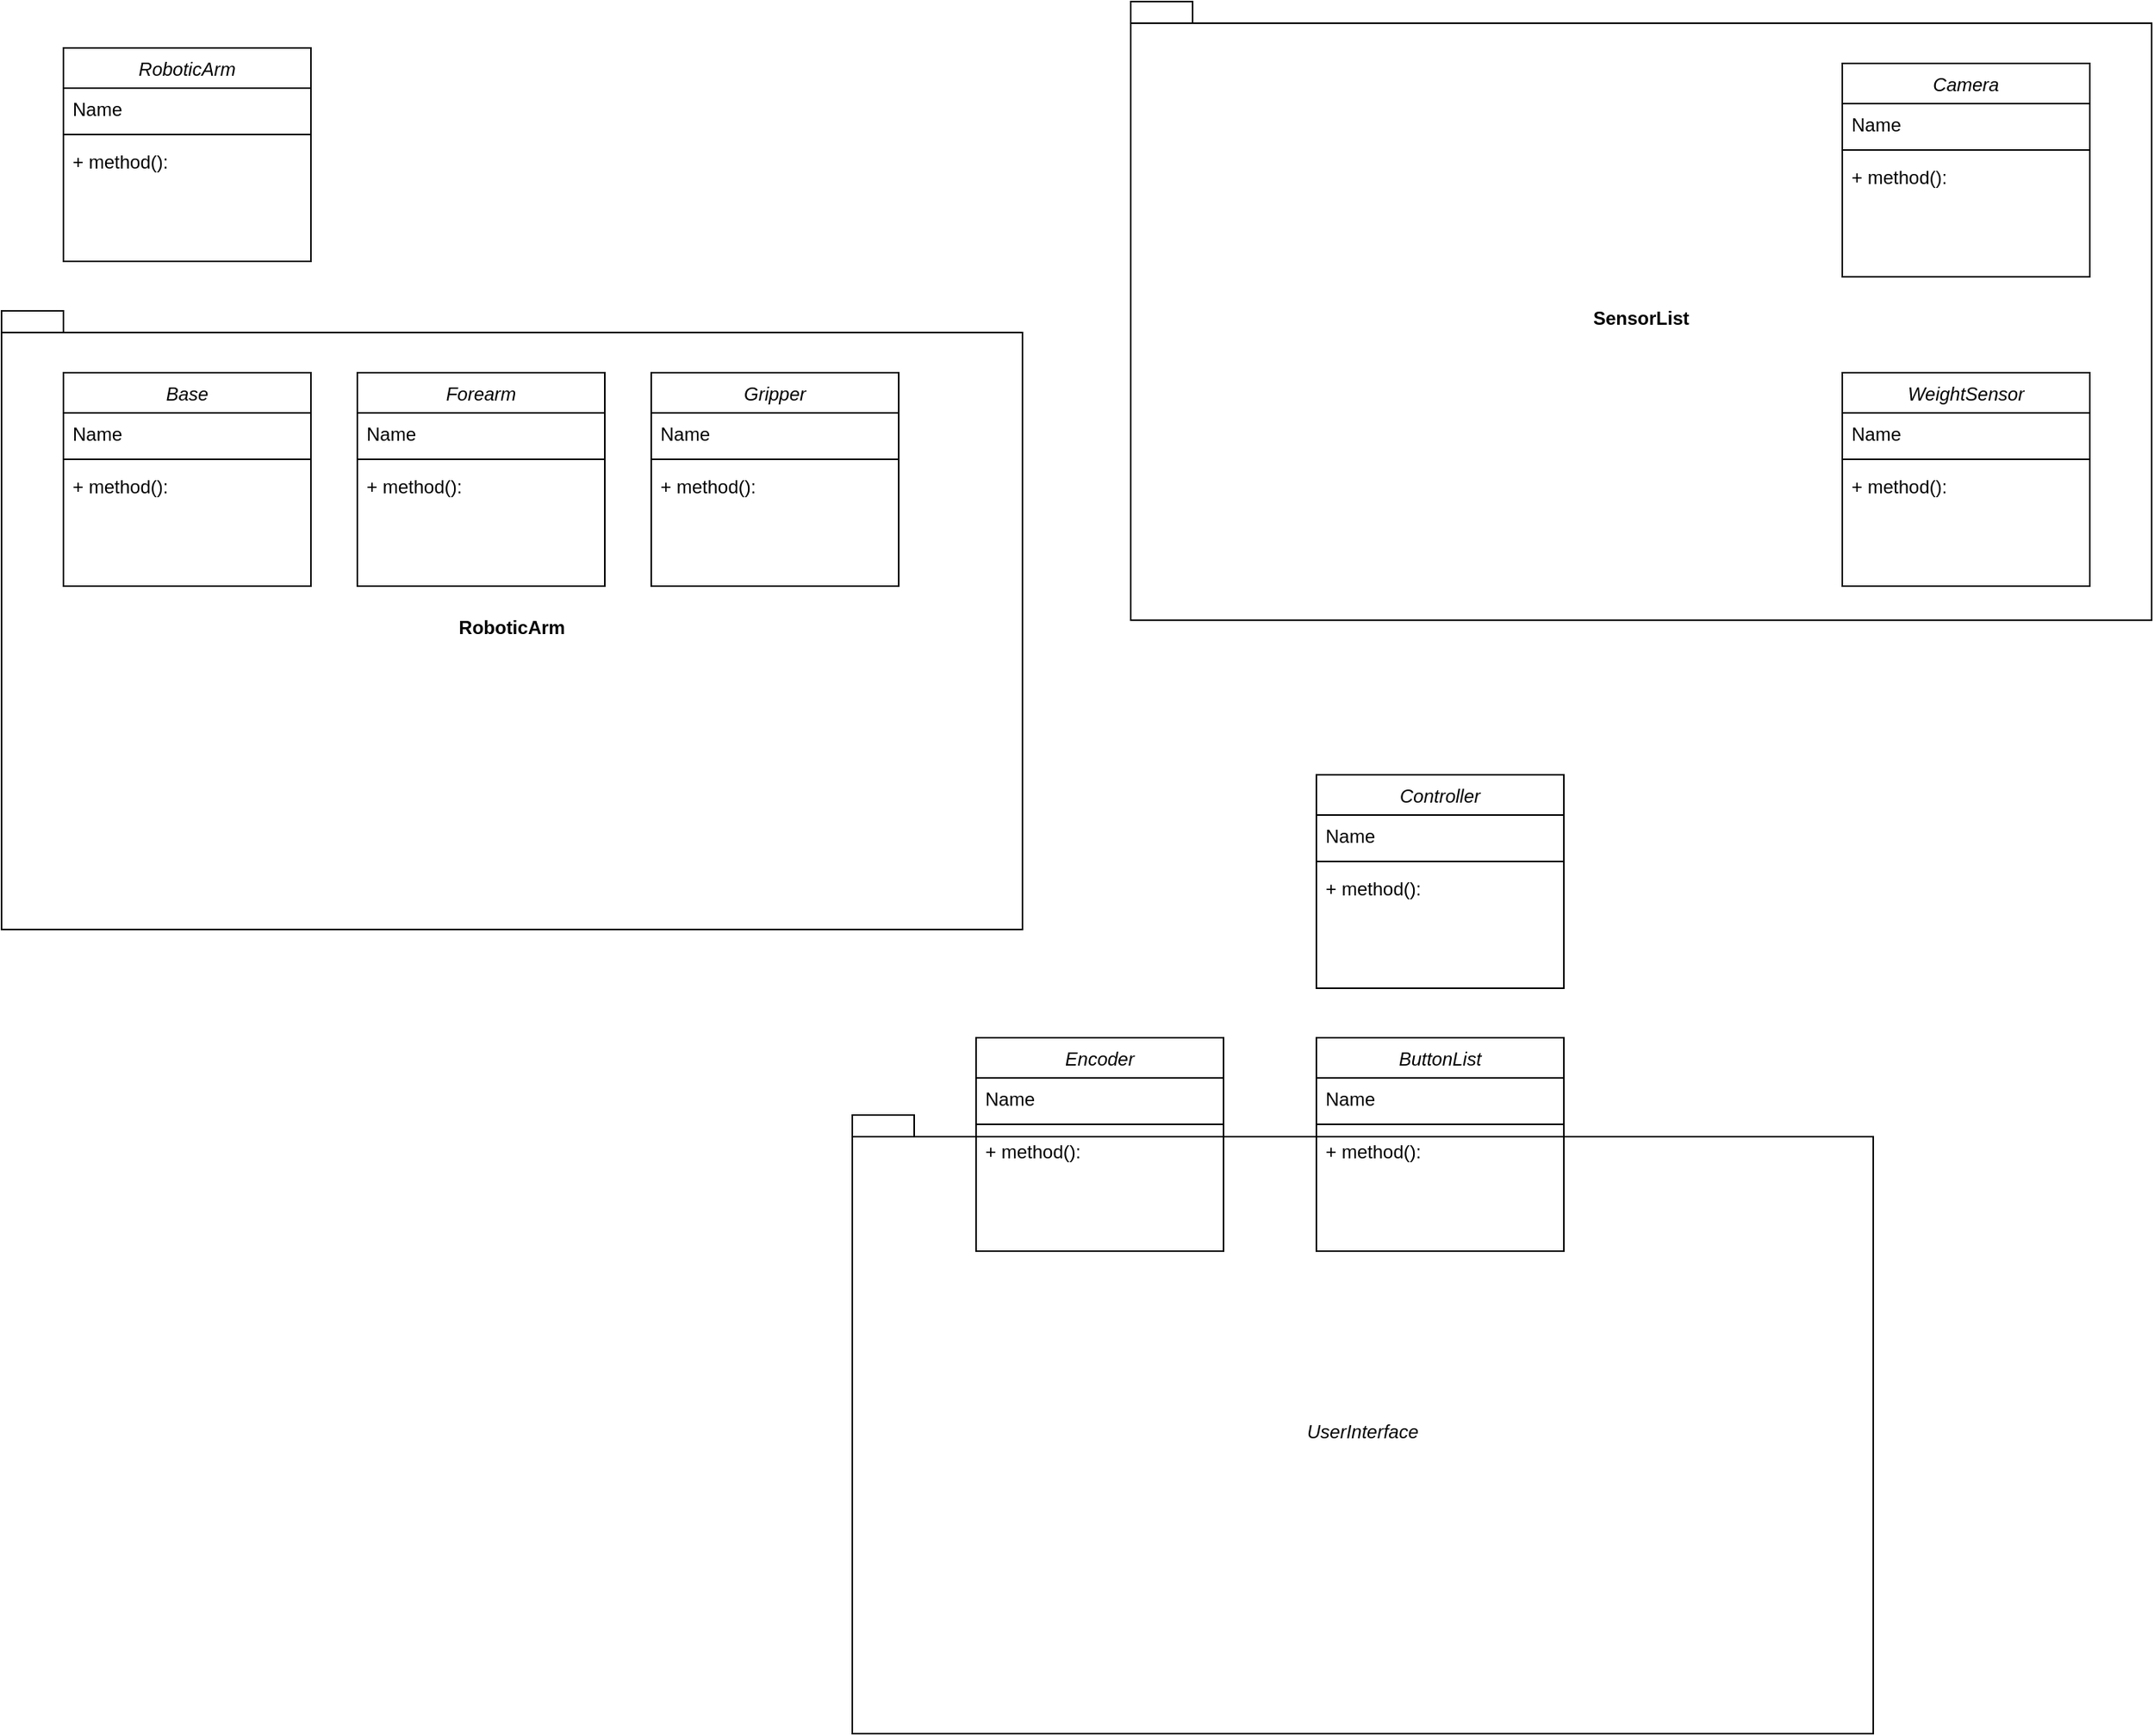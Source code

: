 <mxfile version="24.3.1" type="github">
  <diagram id="C5RBs43oDa-KdzZeNtuy" name="Page-1">
    <mxGraphModel dx="1740" dy="484" grid="1" gridSize="10" guides="1" tooltips="1" connect="1" arrows="1" fold="1" page="1" pageScale="1" pageWidth="827" pageHeight="1169" math="0" shadow="0">
      <root>
        <mxCell id="WIyWlLk6GJQsqaUBKTNV-0" />
        <mxCell id="WIyWlLk6GJQsqaUBKTNV-1" parent="WIyWlLk6GJQsqaUBKTNV-0" />
        <mxCell id="GrWi4ngUaVrdhrps9czZ-39" value="&lt;span style=&quot;font-style: italic; font-weight: 400; text-wrap: nowrap;&quot;&gt;UserInterface&lt;/span&gt;" style="shape=folder;fontStyle=1;spacingTop=10;tabWidth=40;tabHeight=14;tabPosition=left;html=1;whiteSpace=wrap;" vertex="1" parent="WIyWlLk6GJQsqaUBKTNV-1">
          <mxGeometry x="-50" y="720" width="660" height="400" as="geometry" />
        </mxCell>
        <mxCell id="GrWi4ngUaVrdhrps9czZ-21" value="SensorList" style="shape=folder;fontStyle=1;spacingTop=10;tabWidth=40;tabHeight=14;tabPosition=left;html=1;whiteSpace=wrap;" vertex="1" parent="WIyWlLk6GJQsqaUBKTNV-1">
          <mxGeometry x="130" width="660" height="400" as="geometry" />
        </mxCell>
        <mxCell id="GrWi4ngUaVrdhrps9czZ-20" value="RoboticArm" style="shape=folder;fontStyle=1;spacingTop=10;tabWidth=40;tabHeight=14;tabPosition=left;html=1;whiteSpace=wrap;" vertex="1" parent="WIyWlLk6GJQsqaUBKTNV-1">
          <mxGeometry x="-600" y="200" width="660" height="400" as="geometry" />
        </mxCell>
        <mxCell id="zkfFHV4jXpPFQw0GAbJ--0" value="RoboticArm" style="swimlane;fontStyle=2;align=center;verticalAlign=top;childLayout=stackLayout;horizontal=1;startSize=26;horizontalStack=0;resizeParent=1;resizeLast=0;collapsible=1;marginBottom=0;rounded=0;shadow=0;strokeWidth=1;" parent="WIyWlLk6GJQsqaUBKTNV-1" vertex="1">
          <mxGeometry x="-560" y="30" width="160" height="138" as="geometry">
            <mxRectangle x="230" y="140" width="160" height="26" as="alternateBounds" />
          </mxGeometry>
        </mxCell>
        <mxCell id="zkfFHV4jXpPFQw0GAbJ--1" value="Name" style="text;align=left;verticalAlign=top;spacingLeft=4;spacingRight=4;overflow=hidden;rotatable=0;points=[[0,0.5],[1,0.5]];portConstraint=eastwest;" parent="zkfFHV4jXpPFQw0GAbJ--0" vertex="1">
          <mxGeometry y="26" width="160" height="26" as="geometry" />
        </mxCell>
        <mxCell id="zkfFHV4jXpPFQw0GAbJ--4" value="" style="line;html=1;strokeWidth=1;align=left;verticalAlign=middle;spacingTop=-1;spacingLeft=3;spacingRight=3;rotatable=0;labelPosition=right;points=[];portConstraint=eastwest;" parent="zkfFHV4jXpPFQw0GAbJ--0" vertex="1">
          <mxGeometry y="52" width="160" height="8" as="geometry" />
        </mxCell>
        <mxCell id="zkfFHV4jXpPFQw0GAbJ--5" value="+ method():" style="text;align=left;verticalAlign=top;spacingLeft=4;spacingRight=4;overflow=hidden;rotatable=0;points=[[0,0.5],[1,0.5]];portConstraint=eastwest;" parent="zkfFHV4jXpPFQw0GAbJ--0" vertex="1">
          <mxGeometry y="60" width="160" height="26" as="geometry" />
        </mxCell>
        <mxCell id="GrWi4ngUaVrdhrps9czZ-0" value="Camera" style="swimlane;fontStyle=2;align=center;verticalAlign=top;childLayout=stackLayout;horizontal=1;startSize=26;horizontalStack=0;resizeParent=1;resizeLast=0;collapsible=1;marginBottom=0;rounded=0;shadow=0;strokeWidth=1;" vertex="1" parent="WIyWlLk6GJQsqaUBKTNV-1">
          <mxGeometry x="590" y="40" width="160" height="138" as="geometry">
            <mxRectangle x="230" y="140" width="160" height="26" as="alternateBounds" />
          </mxGeometry>
        </mxCell>
        <mxCell id="GrWi4ngUaVrdhrps9czZ-1" value="Name" style="text;align=left;verticalAlign=top;spacingLeft=4;spacingRight=4;overflow=hidden;rotatable=0;points=[[0,0.5],[1,0.5]];portConstraint=eastwest;" vertex="1" parent="GrWi4ngUaVrdhrps9czZ-0">
          <mxGeometry y="26" width="160" height="26" as="geometry" />
        </mxCell>
        <mxCell id="GrWi4ngUaVrdhrps9czZ-2" value="" style="line;html=1;strokeWidth=1;align=left;verticalAlign=middle;spacingTop=-1;spacingLeft=3;spacingRight=3;rotatable=0;labelPosition=right;points=[];portConstraint=eastwest;" vertex="1" parent="GrWi4ngUaVrdhrps9czZ-0">
          <mxGeometry y="52" width="160" height="8" as="geometry" />
        </mxCell>
        <mxCell id="GrWi4ngUaVrdhrps9czZ-3" value="+ method():" style="text;align=left;verticalAlign=top;spacingLeft=4;spacingRight=4;overflow=hidden;rotatable=0;points=[[0,0.5],[1,0.5]];portConstraint=eastwest;" vertex="1" parent="GrWi4ngUaVrdhrps9czZ-0">
          <mxGeometry y="60" width="160" height="26" as="geometry" />
        </mxCell>
        <mxCell id="GrWi4ngUaVrdhrps9czZ-4" value="WeightSensor" style="swimlane;fontStyle=2;align=center;verticalAlign=top;childLayout=stackLayout;horizontal=1;startSize=26;horizontalStack=0;resizeParent=1;resizeLast=0;collapsible=1;marginBottom=0;rounded=0;shadow=0;strokeWidth=1;" vertex="1" parent="WIyWlLk6GJQsqaUBKTNV-1">
          <mxGeometry x="590" y="240" width="160" height="138" as="geometry">
            <mxRectangle x="230" y="140" width="160" height="26" as="alternateBounds" />
          </mxGeometry>
        </mxCell>
        <mxCell id="GrWi4ngUaVrdhrps9czZ-5" value="Name" style="text;align=left;verticalAlign=top;spacingLeft=4;spacingRight=4;overflow=hidden;rotatable=0;points=[[0,0.5],[1,0.5]];portConstraint=eastwest;" vertex="1" parent="GrWi4ngUaVrdhrps9czZ-4">
          <mxGeometry y="26" width="160" height="26" as="geometry" />
        </mxCell>
        <mxCell id="GrWi4ngUaVrdhrps9czZ-6" value="" style="line;html=1;strokeWidth=1;align=left;verticalAlign=middle;spacingTop=-1;spacingLeft=3;spacingRight=3;rotatable=0;labelPosition=right;points=[];portConstraint=eastwest;" vertex="1" parent="GrWi4ngUaVrdhrps9czZ-4">
          <mxGeometry y="52" width="160" height="8" as="geometry" />
        </mxCell>
        <mxCell id="GrWi4ngUaVrdhrps9czZ-7" value="+ method():" style="text;align=left;verticalAlign=top;spacingLeft=4;spacingRight=4;overflow=hidden;rotatable=0;points=[[0,0.5],[1,0.5]];portConstraint=eastwest;" vertex="1" parent="GrWi4ngUaVrdhrps9czZ-4">
          <mxGeometry y="60" width="160" height="26" as="geometry" />
        </mxCell>
        <mxCell id="GrWi4ngUaVrdhrps9czZ-8" value="Gripper" style="swimlane;fontStyle=2;align=center;verticalAlign=top;childLayout=stackLayout;horizontal=1;startSize=26;horizontalStack=0;resizeParent=1;resizeLast=0;collapsible=1;marginBottom=0;rounded=0;shadow=0;strokeWidth=1;" vertex="1" parent="WIyWlLk6GJQsqaUBKTNV-1">
          <mxGeometry x="-180" y="240" width="160" height="138" as="geometry">
            <mxRectangle x="230" y="140" width="160" height="26" as="alternateBounds" />
          </mxGeometry>
        </mxCell>
        <mxCell id="GrWi4ngUaVrdhrps9czZ-9" value="Name" style="text;align=left;verticalAlign=top;spacingLeft=4;spacingRight=4;overflow=hidden;rotatable=0;points=[[0,0.5],[1,0.5]];portConstraint=eastwest;" vertex="1" parent="GrWi4ngUaVrdhrps9czZ-8">
          <mxGeometry y="26" width="160" height="26" as="geometry" />
        </mxCell>
        <mxCell id="GrWi4ngUaVrdhrps9czZ-10" value="" style="line;html=1;strokeWidth=1;align=left;verticalAlign=middle;spacingTop=-1;spacingLeft=3;spacingRight=3;rotatable=0;labelPosition=right;points=[];portConstraint=eastwest;" vertex="1" parent="GrWi4ngUaVrdhrps9czZ-8">
          <mxGeometry y="52" width="160" height="8" as="geometry" />
        </mxCell>
        <mxCell id="GrWi4ngUaVrdhrps9czZ-11" value="+ method():" style="text;align=left;verticalAlign=top;spacingLeft=4;spacingRight=4;overflow=hidden;rotatable=0;points=[[0,0.5],[1,0.5]];portConstraint=eastwest;" vertex="1" parent="GrWi4ngUaVrdhrps9czZ-8">
          <mxGeometry y="60" width="160" height="26" as="geometry" />
        </mxCell>
        <mxCell id="GrWi4ngUaVrdhrps9czZ-12" value="Base" style="swimlane;fontStyle=2;align=center;verticalAlign=top;childLayout=stackLayout;horizontal=1;startSize=26;horizontalStack=0;resizeParent=1;resizeLast=0;collapsible=1;marginBottom=0;rounded=0;shadow=0;strokeWidth=1;" vertex="1" parent="WIyWlLk6GJQsqaUBKTNV-1">
          <mxGeometry x="-560" y="240" width="160" height="138" as="geometry">
            <mxRectangle x="230" y="140" width="160" height="26" as="alternateBounds" />
          </mxGeometry>
        </mxCell>
        <mxCell id="GrWi4ngUaVrdhrps9czZ-13" value="Name" style="text;align=left;verticalAlign=top;spacingLeft=4;spacingRight=4;overflow=hidden;rotatable=0;points=[[0,0.5],[1,0.5]];portConstraint=eastwest;" vertex="1" parent="GrWi4ngUaVrdhrps9czZ-12">
          <mxGeometry y="26" width="160" height="26" as="geometry" />
        </mxCell>
        <mxCell id="GrWi4ngUaVrdhrps9czZ-14" value="" style="line;html=1;strokeWidth=1;align=left;verticalAlign=middle;spacingTop=-1;spacingLeft=3;spacingRight=3;rotatable=0;labelPosition=right;points=[];portConstraint=eastwest;" vertex="1" parent="GrWi4ngUaVrdhrps9czZ-12">
          <mxGeometry y="52" width="160" height="8" as="geometry" />
        </mxCell>
        <mxCell id="GrWi4ngUaVrdhrps9czZ-15" value="+ method():" style="text;align=left;verticalAlign=top;spacingLeft=4;spacingRight=4;overflow=hidden;rotatable=0;points=[[0,0.5],[1,0.5]];portConstraint=eastwest;" vertex="1" parent="GrWi4ngUaVrdhrps9czZ-12">
          <mxGeometry y="60" width="160" height="26" as="geometry" />
        </mxCell>
        <mxCell id="GrWi4ngUaVrdhrps9czZ-16" value="Forearm" style="swimlane;fontStyle=2;align=center;verticalAlign=top;childLayout=stackLayout;horizontal=1;startSize=26;horizontalStack=0;resizeParent=1;resizeLast=0;collapsible=1;marginBottom=0;rounded=0;shadow=0;strokeWidth=1;" vertex="1" parent="WIyWlLk6GJQsqaUBKTNV-1">
          <mxGeometry x="-370" y="240" width="160" height="138" as="geometry">
            <mxRectangle x="230" y="140" width="160" height="26" as="alternateBounds" />
          </mxGeometry>
        </mxCell>
        <mxCell id="GrWi4ngUaVrdhrps9czZ-17" value="Name" style="text;align=left;verticalAlign=top;spacingLeft=4;spacingRight=4;overflow=hidden;rotatable=0;points=[[0,0.5],[1,0.5]];portConstraint=eastwest;" vertex="1" parent="GrWi4ngUaVrdhrps9czZ-16">
          <mxGeometry y="26" width="160" height="26" as="geometry" />
        </mxCell>
        <mxCell id="GrWi4ngUaVrdhrps9czZ-18" value="" style="line;html=1;strokeWidth=1;align=left;verticalAlign=middle;spacingTop=-1;spacingLeft=3;spacingRight=3;rotatable=0;labelPosition=right;points=[];portConstraint=eastwest;" vertex="1" parent="GrWi4ngUaVrdhrps9czZ-16">
          <mxGeometry y="52" width="160" height="8" as="geometry" />
        </mxCell>
        <mxCell id="GrWi4ngUaVrdhrps9czZ-19" value="+ method():" style="text;align=left;verticalAlign=top;spacingLeft=4;spacingRight=4;overflow=hidden;rotatable=0;points=[[0,0.5],[1,0.5]];portConstraint=eastwest;" vertex="1" parent="GrWi4ngUaVrdhrps9czZ-16">
          <mxGeometry y="60" width="160" height="26" as="geometry" />
        </mxCell>
        <mxCell id="GrWi4ngUaVrdhrps9czZ-23" value="Controller" style="swimlane;fontStyle=2;align=center;verticalAlign=top;childLayout=stackLayout;horizontal=1;startSize=26;horizontalStack=0;resizeParent=1;resizeLast=0;collapsible=1;marginBottom=0;rounded=0;shadow=0;strokeWidth=1;" vertex="1" parent="WIyWlLk6GJQsqaUBKTNV-1">
          <mxGeometry x="250" y="500" width="160" height="138" as="geometry">
            <mxRectangle x="230" y="140" width="160" height="26" as="alternateBounds" />
          </mxGeometry>
        </mxCell>
        <mxCell id="GrWi4ngUaVrdhrps9czZ-24" value="Name" style="text;align=left;verticalAlign=top;spacingLeft=4;spacingRight=4;overflow=hidden;rotatable=0;points=[[0,0.5],[1,0.5]];portConstraint=eastwest;" vertex="1" parent="GrWi4ngUaVrdhrps9czZ-23">
          <mxGeometry y="26" width="160" height="26" as="geometry" />
        </mxCell>
        <mxCell id="GrWi4ngUaVrdhrps9czZ-25" value="" style="line;html=1;strokeWidth=1;align=left;verticalAlign=middle;spacingTop=-1;spacingLeft=3;spacingRight=3;rotatable=0;labelPosition=right;points=[];portConstraint=eastwest;" vertex="1" parent="GrWi4ngUaVrdhrps9czZ-23">
          <mxGeometry y="52" width="160" height="8" as="geometry" />
        </mxCell>
        <mxCell id="GrWi4ngUaVrdhrps9czZ-26" value="+ method():" style="text;align=left;verticalAlign=top;spacingLeft=4;spacingRight=4;overflow=hidden;rotatable=0;points=[[0,0.5],[1,0.5]];portConstraint=eastwest;" vertex="1" parent="GrWi4ngUaVrdhrps9czZ-23">
          <mxGeometry y="60" width="160" height="26" as="geometry" />
        </mxCell>
        <mxCell id="GrWi4ngUaVrdhrps9czZ-27" value="ButtonList" style="swimlane;fontStyle=2;align=center;verticalAlign=top;childLayout=stackLayout;horizontal=1;startSize=26;horizontalStack=0;resizeParent=1;resizeLast=0;collapsible=1;marginBottom=0;rounded=0;shadow=0;strokeWidth=1;" vertex="1" parent="WIyWlLk6GJQsqaUBKTNV-1">
          <mxGeometry x="250" y="670" width="160" height="138" as="geometry">
            <mxRectangle x="230" y="140" width="160" height="26" as="alternateBounds" />
          </mxGeometry>
        </mxCell>
        <mxCell id="GrWi4ngUaVrdhrps9czZ-28" value="Name" style="text;align=left;verticalAlign=top;spacingLeft=4;spacingRight=4;overflow=hidden;rotatable=0;points=[[0,0.5],[1,0.5]];portConstraint=eastwest;" vertex="1" parent="GrWi4ngUaVrdhrps9czZ-27">
          <mxGeometry y="26" width="160" height="26" as="geometry" />
        </mxCell>
        <mxCell id="GrWi4ngUaVrdhrps9czZ-29" value="" style="line;html=1;strokeWidth=1;align=left;verticalAlign=middle;spacingTop=-1;spacingLeft=3;spacingRight=3;rotatable=0;labelPosition=right;points=[];portConstraint=eastwest;" vertex="1" parent="GrWi4ngUaVrdhrps9czZ-27">
          <mxGeometry y="52" width="160" height="8" as="geometry" />
        </mxCell>
        <mxCell id="GrWi4ngUaVrdhrps9czZ-30" value="+ method():" style="text;align=left;verticalAlign=top;spacingLeft=4;spacingRight=4;overflow=hidden;rotatable=0;points=[[0,0.5],[1,0.5]];portConstraint=eastwest;" vertex="1" parent="GrWi4ngUaVrdhrps9czZ-27">
          <mxGeometry y="60" width="160" height="26" as="geometry" />
        </mxCell>
        <mxCell id="GrWi4ngUaVrdhrps9czZ-31" value="Encoder" style="swimlane;fontStyle=2;align=center;verticalAlign=top;childLayout=stackLayout;horizontal=1;startSize=26;horizontalStack=0;resizeParent=1;resizeLast=0;collapsible=1;marginBottom=0;rounded=0;shadow=0;strokeWidth=1;" vertex="1" parent="WIyWlLk6GJQsqaUBKTNV-1">
          <mxGeometry x="30" y="670" width="160" height="138" as="geometry">
            <mxRectangle x="230" y="140" width="160" height="26" as="alternateBounds" />
          </mxGeometry>
        </mxCell>
        <mxCell id="GrWi4ngUaVrdhrps9czZ-32" value="Name" style="text;align=left;verticalAlign=top;spacingLeft=4;spacingRight=4;overflow=hidden;rotatable=0;points=[[0,0.5],[1,0.5]];portConstraint=eastwest;" vertex="1" parent="GrWi4ngUaVrdhrps9czZ-31">
          <mxGeometry y="26" width="160" height="26" as="geometry" />
        </mxCell>
        <mxCell id="GrWi4ngUaVrdhrps9czZ-33" value="" style="line;html=1;strokeWidth=1;align=left;verticalAlign=middle;spacingTop=-1;spacingLeft=3;spacingRight=3;rotatable=0;labelPosition=right;points=[];portConstraint=eastwest;" vertex="1" parent="GrWi4ngUaVrdhrps9czZ-31">
          <mxGeometry y="52" width="160" height="8" as="geometry" />
        </mxCell>
        <mxCell id="GrWi4ngUaVrdhrps9czZ-34" value="+ method():" style="text;align=left;verticalAlign=top;spacingLeft=4;spacingRight=4;overflow=hidden;rotatable=0;points=[[0,0.5],[1,0.5]];portConstraint=eastwest;" vertex="1" parent="GrWi4ngUaVrdhrps9czZ-31">
          <mxGeometry y="60" width="160" height="26" as="geometry" />
        </mxCell>
      </root>
    </mxGraphModel>
  </diagram>
</mxfile>
